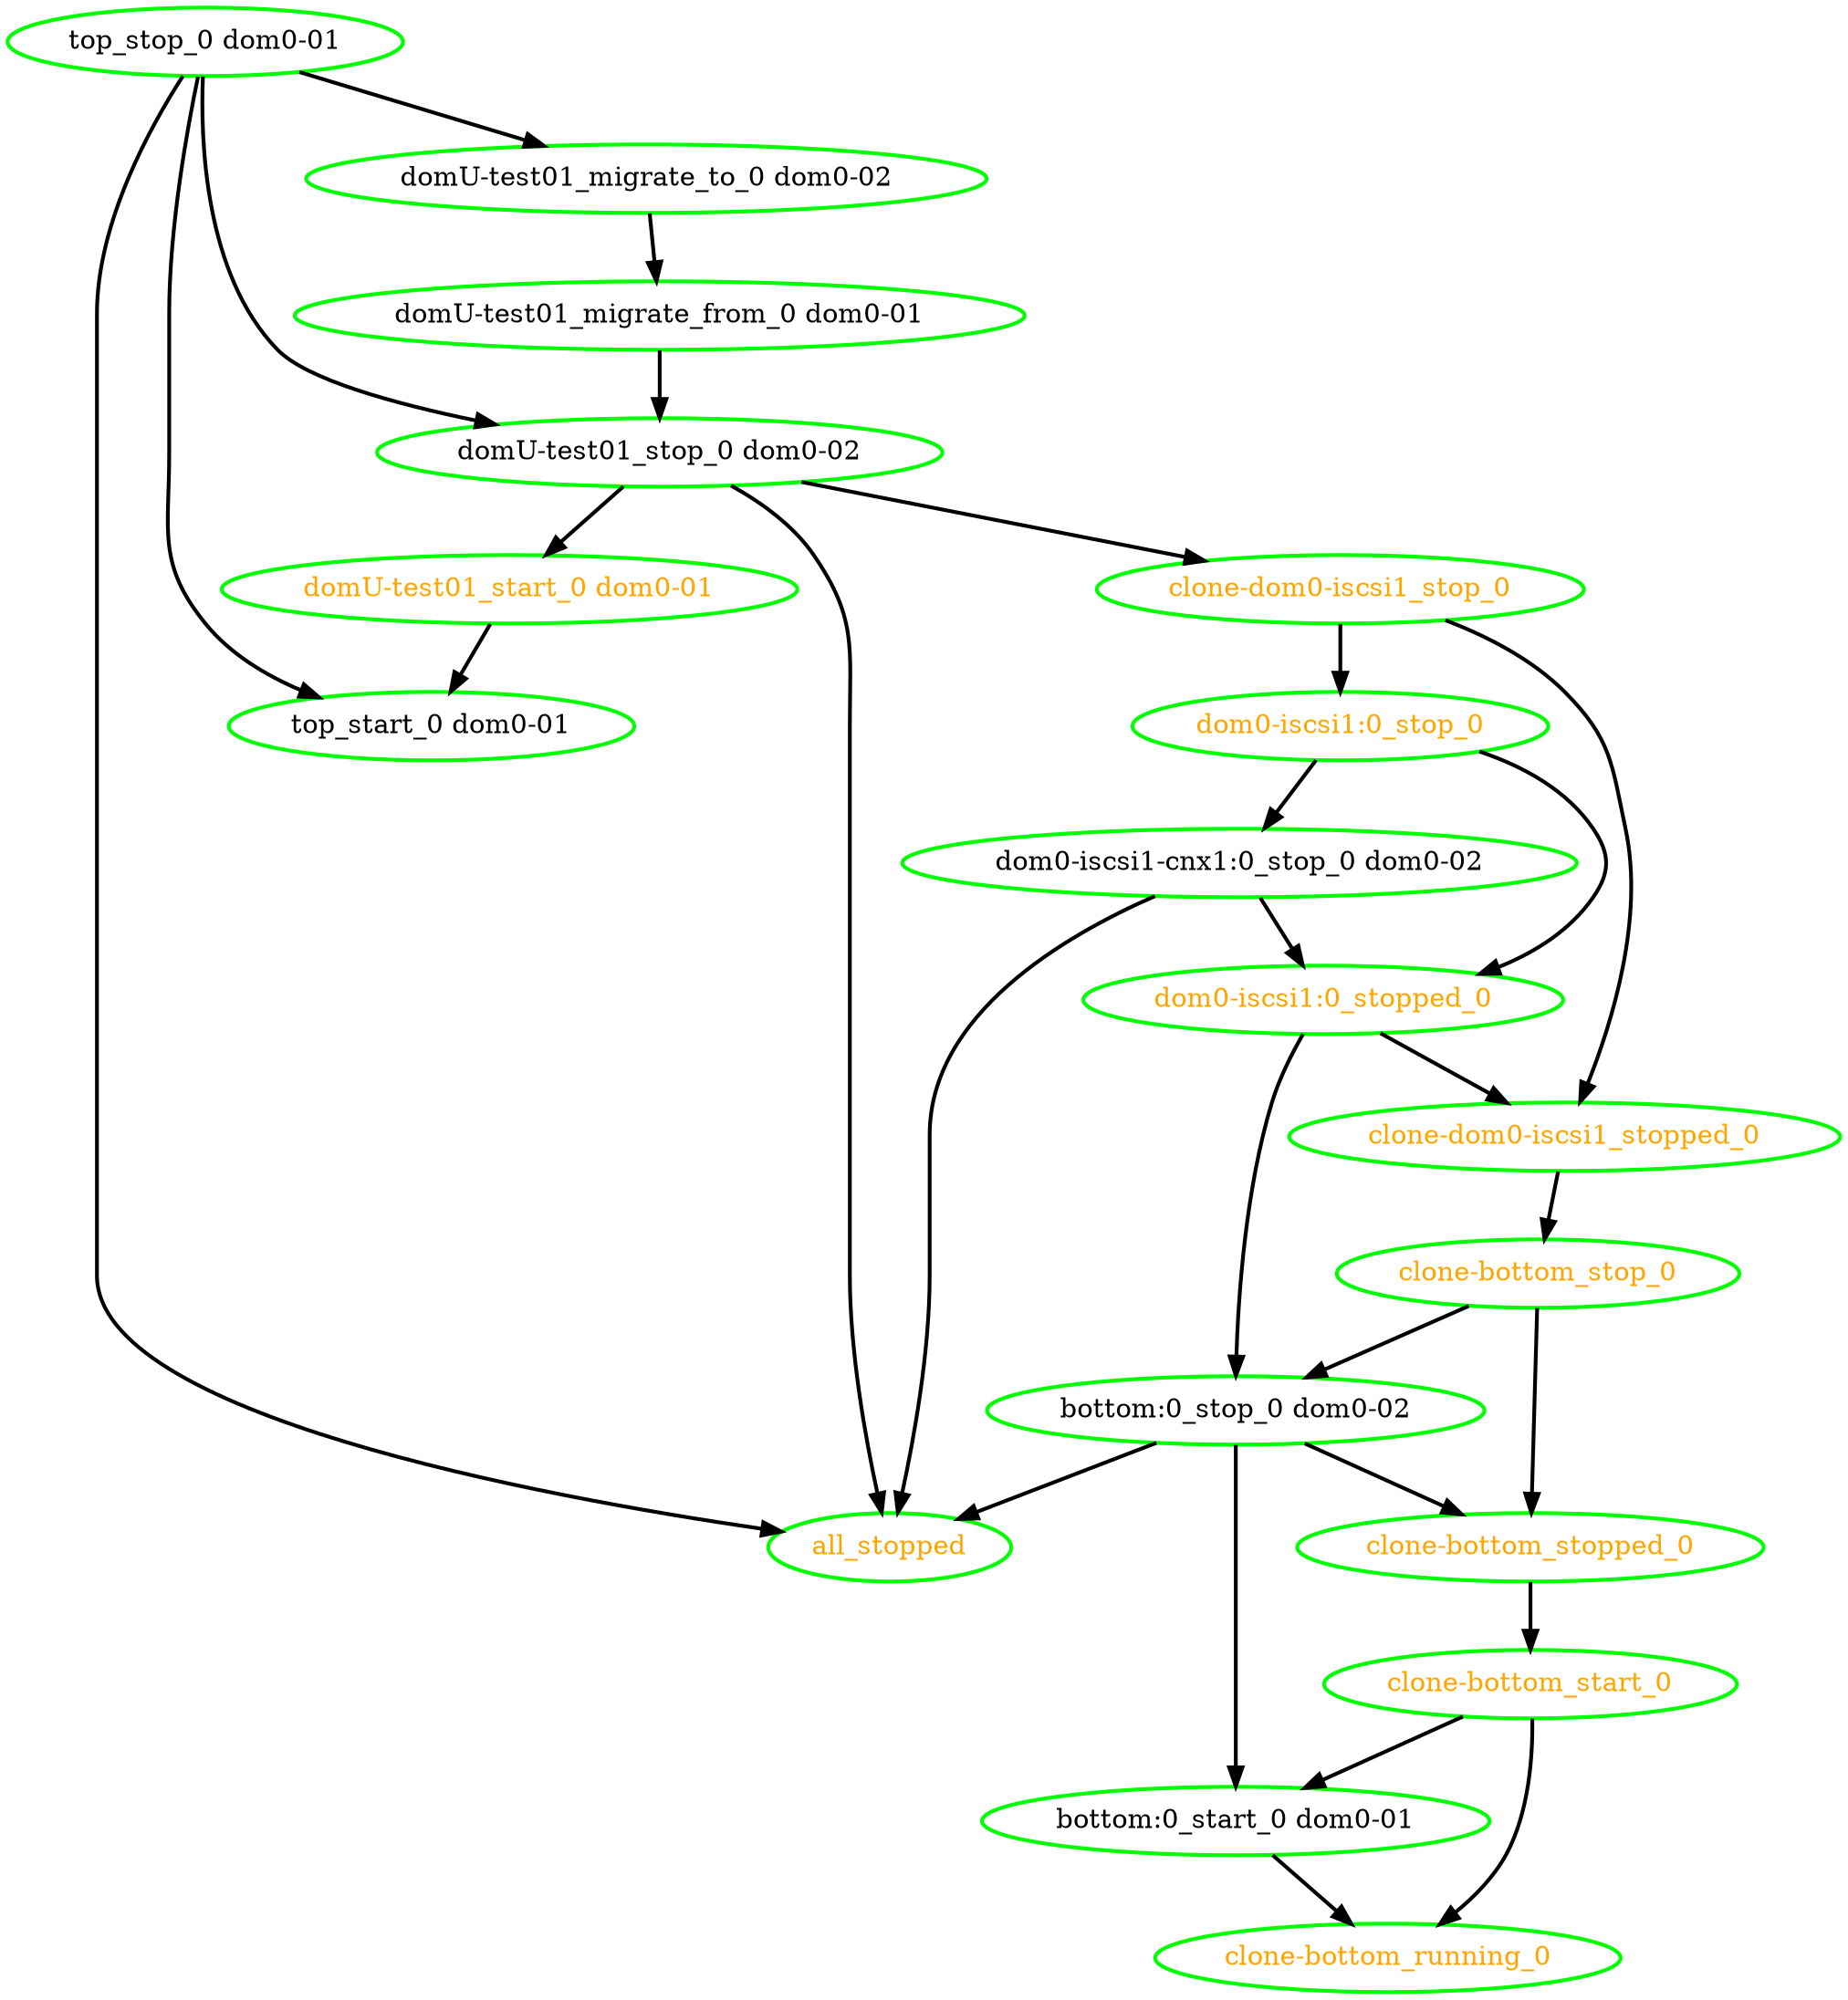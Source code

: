 digraph "g" {
"all_stopped" [ style=bold color="green" fontcolor="orange" ]
"bottom:0_start_0 dom0-01" -> "clone-bottom_running_0" [ style = bold]
"bottom:0_start_0 dom0-01" [ style=bold color="green" fontcolor="black" ]
"bottom:0_stop_0 dom0-02" -> "all_stopped" [ style = bold]
"bottom:0_stop_0 dom0-02" -> "bottom:0_start_0 dom0-01" [ style = bold]
"bottom:0_stop_0 dom0-02" -> "clone-bottom_stopped_0" [ style = bold]
"bottom:0_stop_0 dom0-02" [ style=bold color="green" fontcolor="black" ]
"clone-bottom_running_0" [ style=bold color="green" fontcolor="orange" ]
"clone-bottom_start_0" -> "bottom:0_start_0 dom0-01" [ style = bold]
"clone-bottom_start_0" -> "clone-bottom_running_0" [ style = bold]
"clone-bottom_start_0" [ style=bold color="green" fontcolor="orange" ]
"clone-bottom_stop_0" -> "bottom:0_stop_0 dom0-02" [ style = bold]
"clone-bottom_stop_0" -> "clone-bottom_stopped_0" [ style = bold]
"clone-bottom_stop_0" [ style=bold color="green" fontcolor="orange" ]
"clone-bottom_stopped_0" -> "clone-bottom_start_0" [ style = bold]
"clone-bottom_stopped_0" [ style=bold color="green" fontcolor="orange" ]
"clone-dom0-iscsi1_stop_0" -> "clone-dom0-iscsi1_stopped_0" [ style = bold]
"clone-dom0-iscsi1_stop_0" -> "dom0-iscsi1:0_stop_0" [ style = bold]
"clone-dom0-iscsi1_stop_0" [ style=bold color="green" fontcolor="orange" ]
"clone-dom0-iscsi1_stopped_0" -> "clone-bottom_stop_0" [ style = bold]
"clone-dom0-iscsi1_stopped_0" [ style=bold color="green" fontcolor="orange" ]
"dom0-iscsi1-cnx1:0_stop_0 dom0-02" -> "all_stopped" [ style = bold]
"dom0-iscsi1-cnx1:0_stop_0 dom0-02" -> "dom0-iscsi1:0_stopped_0" [ style = bold]
"dom0-iscsi1-cnx1:0_stop_0 dom0-02" [ style=bold color="green" fontcolor="black" ]
"dom0-iscsi1:0_stop_0" -> "dom0-iscsi1-cnx1:0_stop_0 dom0-02" [ style = bold]
"dom0-iscsi1:0_stop_0" -> "dom0-iscsi1:0_stopped_0" [ style = bold]
"dom0-iscsi1:0_stop_0" [ style=bold color="green" fontcolor="orange" ]
"dom0-iscsi1:0_stopped_0" -> "bottom:0_stop_0 dom0-02" [ style = bold]
"dom0-iscsi1:0_stopped_0" -> "clone-dom0-iscsi1_stopped_0" [ style = bold]
"dom0-iscsi1:0_stopped_0" [ style=bold color="green" fontcolor="orange" ]
"domU-test01_migrate_from_0 dom0-01" -> "domU-test01_stop_0 dom0-02" [ style = bold]
"domU-test01_migrate_from_0 dom0-01" [ style=bold color="green" fontcolor="black" ]
"domU-test01_migrate_to_0 dom0-02" -> "domU-test01_migrate_from_0 dom0-01" [ style = bold]
"domU-test01_migrate_to_0 dom0-02" [ style=bold color="green" fontcolor="black" ]
"domU-test01_start_0 dom0-01" -> "top_start_0 dom0-01" [ style = bold]
"domU-test01_start_0 dom0-01" [ style=bold color="green" fontcolor="orange" ]
"domU-test01_stop_0 dom0-02" -> "all_stopped" [ style = bold]
"domU-test01_stop_0 dom0-02" -> "clone-dom0-iscsi1_stop_0" [ style = bold]
"domU-test01_stop_0 dom0-02" -> "domU-test01_start_0 dom0-01" [ style = bold]
"domU-test01_stop_0 dom0-02" [ style=bold color="green" fontcolor="black" ]
"top_start_0 dom0-01" [ style=bold color="green" fontcolor="black" ]
"top_stop_0 dom0-01" -> "all_stopped" [ style = bold]
"top_stop_0 dom0-01" -> "domU-test01_migrate_to_0 dom0-02" [ style = bold]
"top_stop_0 dom0-01" -> "domU-test01_stop_0 dom0-02" [ style = bold]
"top_stop_0 dom0-01" -> "top_start_0 dom0-01" [ style = bold]
"top_stop_0 dom0-01" [ style=bold color="green" fontcolor="black" ]
}
